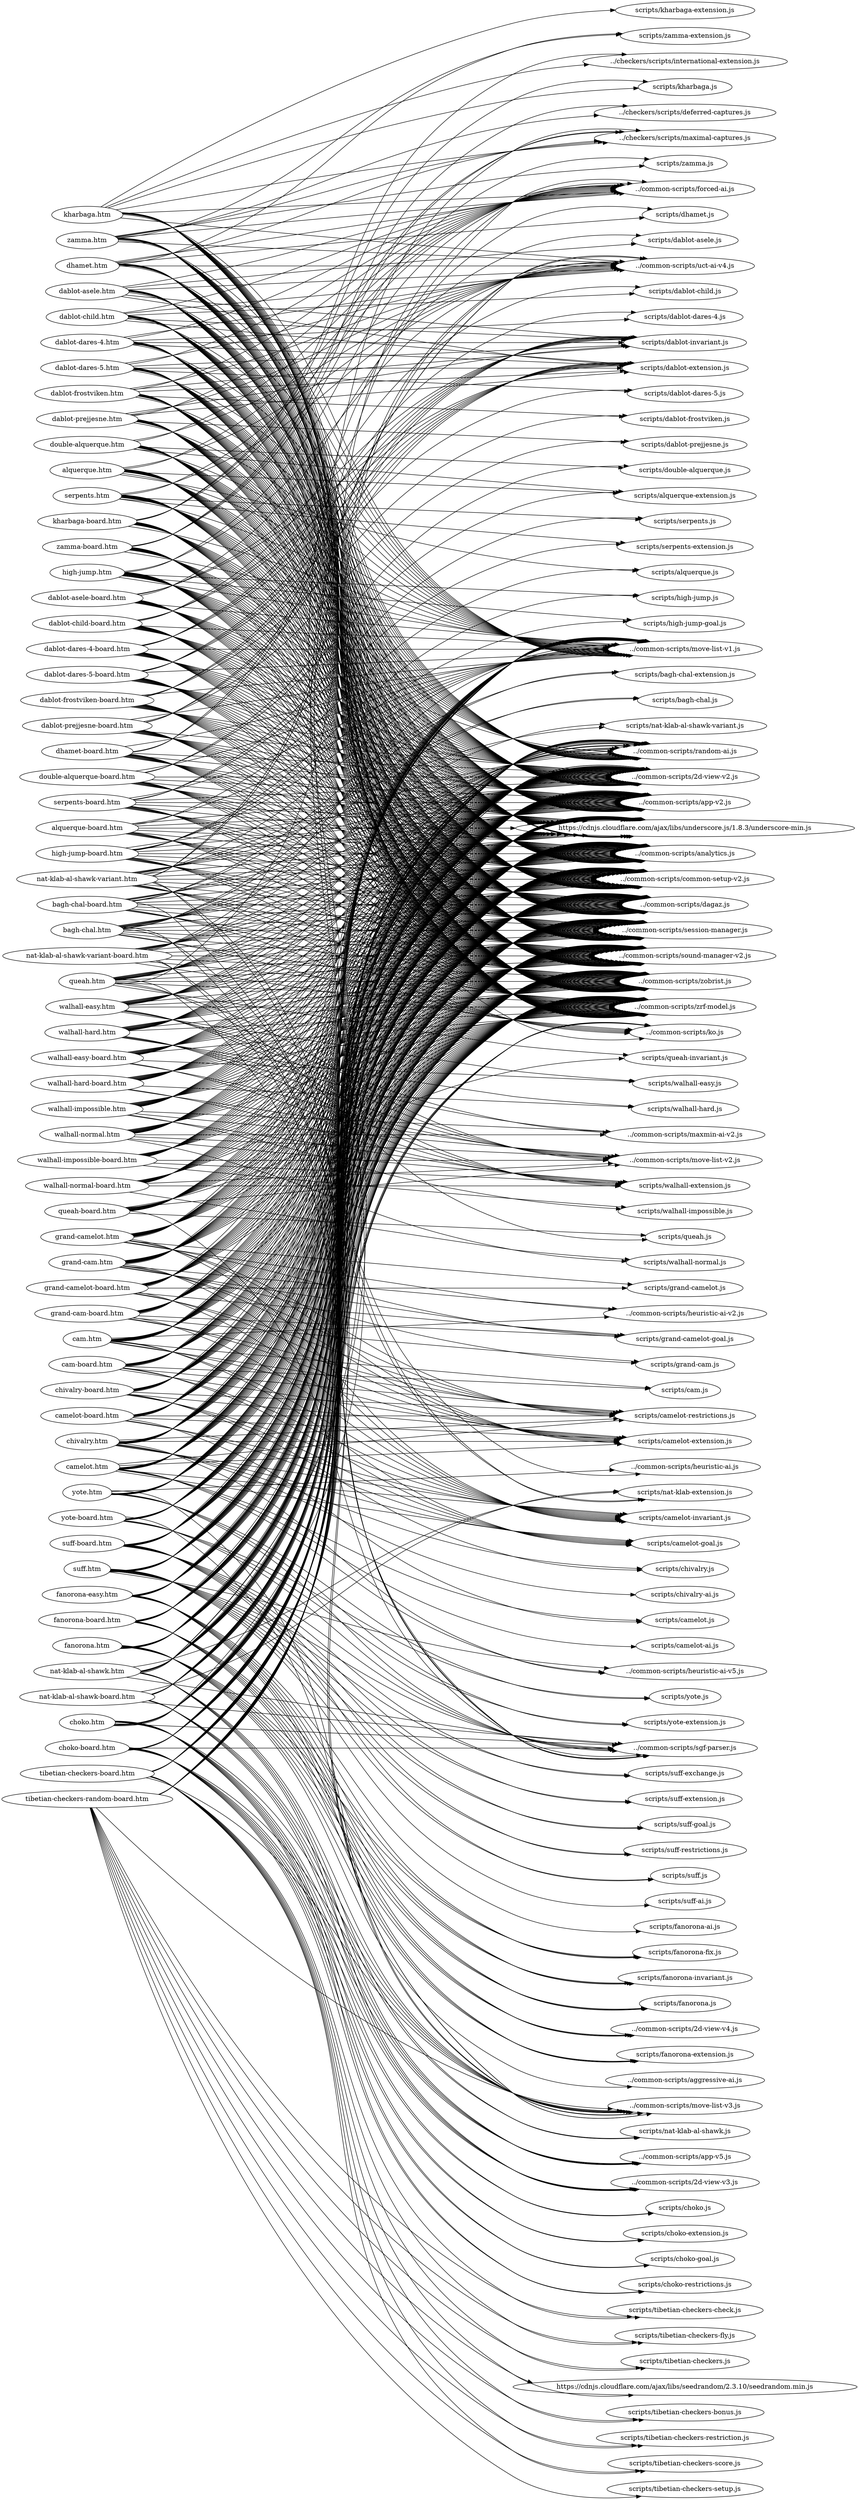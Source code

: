 digraph "graph" {
graph[ ranksep=10, rankdir = LR ];
  "alquerque-board.htm" -> "../common-scripts/2d-view-v2.js";
  "alquerque-board.htm" -> "../common-scripts/analytics.js";
  "alquerque-board.htm" -> "../common-scripts/app-v2.js";
  "alquerque-board.htm" -> "../common-scripts/common-setup-v2.js";
  "alquerque-board.htm" -> "../common-scripts/dagaz.js";
  "alquerque-board.htm" -> "../common-scripts/move-list-v1.js";
  "alquerque-board.htm" -> "../common-scripts/session-manager.js";
  "alquerque-board.htm" -> "../common-scripts/sound-manager-v2.js";
  "alquerque-board.htm" -> "../common-scripts/zobrist.js";
  "alquerque-board.htm" -> "../common-scripts/zrf-model.js";
  "alquerque-board.htm" -> "https://cdnjs.cloudflare.com/ajax/libs/underscore.js/1.8.3/underscore-min.js";
  "alquerque-board.htm" -> "scripts/alquerque.js";
  "alquerque.htm" -> "../common-scripts/2d-view-v2.js";
  "alquerque.htm" -> "../common-scripts/analytics.js";
  "alquerque.htm" -> "../common-scripts/app-v2.js";
  "alquerque.htm" -> "../common-scripts/common-setup-v2.js";
  "alquerque.htm" -> "../common-scripts/dagaz.js";
  "alquerque.htm" -> "../common-scripts/forced-ai.js";
  "alquerque.htm" -> "../common-scripts/move-list-v1.js";
  "alquerque.htm" -> "../common-scripts/random-ai.js";
  "alquerque.htm" -> "../common-scripts/session-manager.js";
  "alquerque.htm" -> "../common-scripts/sound-manager-v2.js";
  "alquerque.htm" -> "../common-scripts/uct-ai-v4.js";
  "alquerque.htm" -> "../common-scripts/zobrist.js";
  "alquerque.htm" -> "../common-scripts/zrf-model.js";
  "alquerque.htm" -> "https://cdnjs.cloudflare.com/ajax/libs/underscore.js/1.8.3/underscore-min.js";
  "alquerque.htm" -> "scripts/alquerque-extension.js";
  "alquerque.htm" -> "scripts/alquerque.js";
  "bagh-chal-board.htm" -> "../common-scripts/2d-view-v2.js";
  "bagh-chal-board.htm" -> "../common-scripts/analytics.js";
  "bagh-chal-board.htm" -> "../common-scripts/app-v2.js";
  "bagh-chal-board.htm" -> "../common-scripts/common-setup-v2.js";
  "bagh-chal-board.htm" -> "../common-scripts/dagaz.js";
  "bagh-chal-board.htm" -> "../common-scripts/ko.js";
  "bagh-chal-board.htm" -> "../common-scripts/move-list-v3.js";
  "bagh-chal-board.htm" -> "../common-scripts/session-manager.js";
  "bagh-chal-board.htm" -> "../common-scripts/sound-manager-v2.js";
  "bagh-chal-board.htm" -> "../common-scripts/zobrist.js";
  "bagh-chal-board.htm" -> "../common-scripts/zrf-model.js";
  "bagh-chal-board.htm" -> "https://cdnjs.cloudflare.com/ajax/libs/underscore.js/1.8.3/underscore-min.js";
  "bagh-chal-board.htm" -> "scripts/bagh-chal-extension.js";
  "bagh-chal-board.htm" -> "scripts/bagh-chal.js";
  "bagh-chal.htm" -> "../common-scripts/2d-view-v2.js";
  "bagh-chal.htm" -> "../common-scripts/analytics.js";
  "bagh-chal.htm" -> "../common-scripts/app-v2.js";
  "bagh-chal.htm" -> "../common-scripts/common-setup-v2.js";
  "bagh-chal.htm" -> "../common-scripts/dagaz.js";
  "bagh-chal.htm" -> "../common-scripts/heuristic-ai.js";
  "bagh-chal.htm" -> "../common-scripts/ko.js";
  "bagh-chal.htm" -> "../common-scripts/move-list-v3.js";
  "bagh-chal.htm" -> "../common-scripts/random-ai.js";
  "bagh-chal.htm" -> "../common-scripts/session-manager.js";
  "bagh-chal.htm" -> "../common-scripts/sound-manager-v2.js";
  "bagh-chal.htm" -> "../common-scripts/zobrist.js";
  "bagh-chal.htm" -> "../common-scripts/zrf-model.js";
  "bagh-chal.htm" -> "https://cdnjs.cloudflare.com/ajax/libs/underscore.js/1.8.3/underscore-min.js";
  "bagh-chal.htm" -> "scripts/bagh-chal-extension.js";
  "bagh-chal.htm" -> "scripts/bagh-chal.js";
  "cam-board.htm" -> "../common-scripts/2d-view-v2.js";
  "cam-board.htm" -> "../common-scripts/analytics.js";
  "cam-board.htm" -> "../common-scripts/app-v2.js";
  "cam-board.htm" -> "../common-scripts/common-setup-v2.js";
  "cam-board.htm" -> "../common-scripts/dagaz.js";
  "cam-board.htm" -> "../common-scripts/move-list-v1.js";
  "cam-board.htm" -> "../common-scripts/session-manager.js";
  "cam-board.htm" -> "../common-scripts/sound-manager-v2.js";
  "cam-board.htm" -> "../common-scripts/zobrist.js";
  "cam-board.htm" -> "../common-scripts/zrf-model.js";
  "cam-board.htm" -> "https://cdnjs.cloudflare.com/ajax/libs/underscore.js/1.8.3/underscore-min.js";
  "cam-board.htm" -> "scripts/cam.js";
  "cam-board.htm" -> "scripts/camelot-extension.js";
  "cam-board.htm" -> "scripts/camelot-goal.js";
  "cam-board.htm" -> "scripts/camelot-invariant.js";
  "cam-board.htm" -> "scripts/camelot-restrictions.js";
  "cam.htm" -> "../common-scripts/2d-view-v2.js";
  "cam.htm" -> "../common-scripts/analytics.js";
  "cam.htm" -> "../common-scripts/app-v2.js";
  "cam.htm" -> "../common-scripts/common-setup-v2.js";
  "cam.htm" -> "../common-scripts/dagaz.js";
  "cam.htm" -> "../common-scripts/heuristic-ai-v2.js";
  "cam.htm" -> "../common-scripts/move-list-v1.js";
  "cam.htm" -> "../common-scripts/random-ai.js";
  "cam.htm" -> "../common-scripts/session-manager.js";
  "cam.htm" -> "../common-scripts/sound-manager-v2.js";
  "cam.htm" -> "../common-scripts/zobrist.js";
  "cam.htm" -> "../common-scripts/zrf-model.js";
  "cam.htm" -> "https://cdnjs.cloudflare.com/ajax/libs/underscore.js/1.8.3/underscore-min.js";
  "cam.htm" -> "scripts/cam.js";
  "cam.htm" -> "scripts/camelot-extension.js";
  "cam.htm" -> "scripts/camelot-goal.js";
  "cam.htm" -> "scripts/camelot-invariant.js";
  "cam.htm" -> "scripts/camelot-restrictions.js";
  "camelot-board.htm" -> "../common-scripts/2d-view-v2.js";
  "camelot-board.htm" -> "../common-scripts/analytics.js";
  "camelot-board.htm" -> "../common-scripts/app-v2.js";
  "camelot-board.htm" -> "../common-scripts/common-setup-v2.js";
  "camelot-board.htm" -> "../common-scripts/dagaz.js";
  "camelot-board.htm" -> "../common-scripts/move-list-v1.js";
  "camelot-board.htm" -> "../common-scripts/session-manager.js";
  "camelot-board.htm" -> "../common-scripts/sound-manager-v2.js";
  "camelot-board.htm" -> "../common-scripts/zobrist.js";
  "camelot-board.htm" -> "../common-scripts/zrf-model.js";
  "camelot-board.htm" -> "https://cdnjs.cloudflare.com/ajax/libs/underscore.js/1.8.3/underscore-min.js";
  "camelot-board.htm" -> "scripts/camelot-extension.js";
  "camelot-board.htm" -> "scripts/camelot-goal.js";
  "camelot-board.htm" -> "scripts/camelot-invariant.js";
  "camelot-board.htm" -> "scripts/camelot-restrictions.js";
  "camelot-board.htm" -> "scripts/camelot.js";
  "camelot.htm" -> "../common-scripts/2d-view-v2.js";
  "camelot.htm" -> "../common-scripts/analytics.js";
  "camelot.htm" -> "../common-scripts/app-v2.js";
  "camelot.htm" -> "../common-scripts/common-setup-v2.js";
  "camelot.htm" -> "../common-scripts/dagaz.js";
  "camelot.htm" -> "../common-scripts/heuristic-ai-v5.js";
  "camelot.htm" -> "../common-scripts/move-list-v1.js";
  "camelot.htm" -> "../common-scripts/random-ai.js";
  "camelot.htm" -> "../common-scripts/session-manager.js";
  "camelot.htm" -> "../common-scripts/sound-manager-v2.js";
  "camelot.htm" -> "../common-scripts/zobrist.js";
  "camelot.htm" -> "../common-scripts/zrf-model.js";
  "camelot.htm" -> "https://cdnjs.cloudflare.com/ajax/libs/underscore.js/1.8.3/underscore-min.js";
  "camelot.htm" -> "scripts/camelot-ai.js";
  "camelot.htm" -> "scripts/camelot-extension.js";
  "camelot.htm" -> "scripts/camelot-goal.js";
  "camelot.htm" -> "scripts/camelot-invariant.js";
  "camelot.htm" -> "scripts/camelot-restrictions.js";
  "camelot.htm" -> "scripts/camelot.js";
  "chivalry-board.htm" -> "../common-scripts/2d-view-v2.js";
  "chivalry-board.htm" -> "../common-scripts/analytics.js";
  "chivalry-board.htm" -> "../common-scripts/app-v2.js";
  "chivalry-board.htm" -> "../common-scripts/common-setup-v2.js";
  "chivalry-board.htm" -> "../common-scripts/dagaz.js";
  "chivalry-board.htm" -> "../common-scripts/move-list-v1.js";
  "chivalry-board.htm" -> "../common-scripts/session-manager.js";
  "chivalry-board.htm" -> "../common-scripts/sound-manager-v2.js";
  "chivalry-board.htm" -> "../common-scripts/zobrist.js";
  "chivalry-board.htm" -> "../common-scripts/zrf-model.js";
  "chivalry-board.htm" -> "https://cdnjs.cloudflare.com/ajax/libs/underscore.js/1.8.3/underscore-min.js";
  "chivalry-board.htm" -> "scripts/camelot-extension.js";
  "chivalry-board.htm" -> "scripts/camelot-goal.js";
  "chivalry-board.htm" -> "scripts/camelot-invariant.js";
  "chivalry-board.htm" -> "scripts/camelot-restrictions.js";
  "chivalry-board.htm" -> "scripts/chivalry.js";
  "chivalry.htm" -> "../common-scripts/2d-view-v2.js";
  "chivalry.htm" -> "../common-scripts/analytics.js";
  "chivalry.htm" -> "../common-scripts/app-v2.js";
  "chivalry.htm" -> "../common-scripts/common-setup-v2.js";
  "chivalry.htm" -> "../common-scripts/dagaz.js";
  "chivalry.htm" -> "../common-scripts/heuristic-ai-v5.js";
  "chivalry.htm" -> "../common-scripts/move-list-v1.js";
  "chivalry.htm" -> "../common-scripts/random-ai.js";
  "chivalry.htm" -> "../common-scripts/session-manager.js";
  "chivalry.htm" -> "../common-scripts/sound-manager-v2.js";
  "chivalry.htm" -> "../common-scripts/zobrist.js";
  "chivalry.htm" -> "../common-scripts/zrf-model.js";
  "chivalry.htm" -> "https://cdnjs.cloudflare.com/ajax/libs/underscore.js/1.8.3/underscore-min.js";
  "chivalry.htm" -> "scripts/camelot-extension.js";
  "chivalry.htm" -> "scripts/camelot-goal.js";
  "chivalry.htm" -> "scripts/camelot-invariant.js";
  "chivalry.htm" -> "scripts/camelot-restrictions.js";
  "chivalry.htm" -> "scripts/chivalry-ai.js";
  "chivalry.htm" -> "scripts/chivalry.js";
  "choko-board.htm" -> "../common-scripts/2d-view-v3.js";
  "choko-board.htm" -> "../common-scripts/analytics.js";
  "choko-board.htm" -> "../common-scripts/app-v5.js";
  "choko-board.htm" -> "../common-scripts/common-setup-v2.js";
  "choko-board.htm" -> "../common-scripts/dagaz.js";
  "choko-board.htm" -> "../common-scripts/ko.js";
  "choko-board.htm" -> "../common-scripts/move-list-v3.js";
  "choko-board.htm" -> "../common-scripts/session-manager.js";
  "choko-board.htm" -> "../common-scripts/sgf-parser.js";
  "choko-board.htm" -> "../common-scripts/sound-manager-v2.js";
  "choko-board.htm" -> "../common-scripts/zobrist.js";
  "choko-board.htm" -> "../common-scripts/zrf-model.js";
  "choko-board.htm" -> "https://cdnjs.cloudflare.com/ajax/libs/underscore.js/1.8.3/underscore-min.js";
  "choko-board.htm" -> "scripts/choko-extension.js";
  "choko-board.htm" -> "scripts/choko-goal.js";
  "choko-board.htm" -> "scripts/choko-restrictions.js";
  "choko-board.htm" -> "scripts/choko.js";
  "choko.htm" -> "../common-scripts/2d-view-v3.js";
  "choko.htm" -> "../common-scripts/analytics.js";
  "choko.htm" -> "../common-scripts/app-v5.js";
  "choko.htm" -> "../common-scripts/common-setup-v2.js";
  "choko.htm" -> "../common-scripts/dagaz.js";
  "choko.htm" -> "../common-scripts/ko.js";
  "choko.htm" -> "../common-scripts/move-list-v3.js";
  "choko.htm" -> "../common-scripts/random-ai.js";
  "choko.htm" -> "../common-scripts/session-manager.js";
  "choko.htm" -> "../common-scripts/sgf-parser.js";
  "choko.htm" -> "../common-scripts/sound-manager-v2.js";
  "choko.htm" -> "../common-scripts/uct-ai-v4.js";
  "choko.htm" -> "../common-scripts/zobrist.js";
  "choko.htm" -> "../common-scripts/zrf-model.js";
  "choko.htm" -> "https://cdnjs.cloudflare.com/ajax/libs/underscore.js/1.8.3/underscore-min.js";
  "choko.htm" -> "scripts/choko-extension.js";
  "choko.htm" -> "scripts/choko-goal.js";
  "choko.htm" -> "scripts/choko-restrictions.js";
  "choko.htm" -> "scripts/choko.js";
  "dablot-asele-board.htm" -> "../common-scripts/2d-view-v2.js";
  "dablot-asele-board.htm" -> "../common-scripts/analytics.js";
  "dablot-asele-board.htm" -> "../common-scripts/app-v2.js";
  "dablot-asele-board.htm" -> "../common-scripts/common-setup-v2.js";
  "dablot-asele-board.htm" -> "../common-scripts/dagaz.js";
  "dablot-asele-board.htm" -> "../common-scripts/move-list-v1.js";
  "dablot-asele-board.htm" -> "../common-scripts/session-manager.js";
  "dablot-asele-board.htm" -> "../common-scripts/sound-manager-v2.js";
  "dablot-asele-board.htm" -> "../common-scripts/zobrist.js";
  "dablot-asele-board.htm" -> "../common-scripts/zrf-model.js";
  "dablot-asele-board.htm" -> "https://cdnjs.cloudflare.com/ajax/libs/underscore.js/1.8.3/underscore-min.js";
  "dablot-asele-board.htm" -> "scripts/dablot-asele.js";
  "dablot-asele-board.htm" -> "scripts/dablot-extension.js";
  "dablot-asele-board.htm" -> "scripts/dablot-invariant.js";
  "dablot-asele.htm" -> "../common-scripts/2d-view-v2.js";
  "dablot-asele.htm" -> "../common-scripts/analytics.js";
  "dablot-asele.htm" -> "../common-scripts/app-v2.js";
  "dablot-asele.htm" -> "../common-scripts/common-setup-v2.js";
  "dablot-asele.htm" -> "../common-scripts/dagaz.js";
  "dablot-asele.htm" -> "../common-scripts/forced-ai.js";
  "dablot-asele.htm" -> "../common-scripts/move-list-v1.js";
  "dablot-asele.htm" -> "../common-scripts/random-ai.js";
  "dablot-asele.htm" -> "../common-scripts/session-manager.js";
  "dablot-asele.htm" -> "../common-scripts/sound-manager-v2.js";
  "dablot-asele.htm" -> "../common-scripts/uct-ai-v4.js";
  "dablot-asele.htm" -> "../common-scripts/zobrist.js";
  "dablot-asele.htm" -> "../common-scripts/zrf-model.js";
  "dablot-asele.htm" -> "https://cdnjs.cloudflare.com/ajax/libs/underscore.js/1.8.3/underscore-min.js";
  "dablot-asele.htm" -> "scripts/dablot-asele.js";
  "dablot-asele.htm" -> "scripts/dablot-extension.js";
  "dablot-asele.htm" -> "scripts/dablot-invariant.js";
  "dablot-child-board.htm" -> "../common-scripts/2d-view-v2.js";
  "dablot-child-board.htm" -> "../common-scripts/analytics.js";
  "dablot-child-board.htm" -> "../common-scripts/app-v2.js";
  "dablot-child-board.htm" -> "../common-scripts/common-setup-v2.js";
  "dablot-child-board.htm" -> "../common-scripts/dagaz.js";
  "dablot-child-board.htm" -> "../common-scripts/move-list-v1.js";
  "dablot-child-board.htm" -> "../common-scripts/session-manager.js";
  "dablot-child-board.htm" -> "../common-scripts/sound-manager-v2.js";
  "dablot-child-board.htm" -> "../common-scripts/zobrist.js";
  "dablot-child-board.htm" -> "../common-scripts/zrf-model.js";
  "dablot-child-board.htm" -> "https://cdnjs.cloudflare.com/ajax/libs/underscore.js/1.8.3/underscore-min.js";
  "dablot-child-board.htm" -> "scripts/dablot-child.js";
  "dablot-child-board.htm" -> "scripts/dablot-extension.js";
  "dablot-child-board.htm" -> "scripts/dablot-invariant.js";
  "dablot-child.htm" -> "../common-scripts/2d-view-v2.js";
  "dablot-child.htm" -> "../common-scripts/analytics.js";
  "dablot-child.htm" -> "../common-scripts/app-v2.js";
  "dablot-child.htm" -> "../common-scripts/common-setup-v2.js";
  "dablot-child.htm" -> "../common-scripts/dagaz.js";
  "dablot-child.htm" -> "../common-scripts/forced-ai.js";
  "dablot-child.htm" -> "../common-scripts/move-list-v1.js";
  "dablot-child.htm" -> "../common-scripts/random-ai.js";
  "dablot-child.htm" -> "../common-scripts/session-manager.js";
  "dablot-child.htm" -> "../common-scripts/sound-manager-v2.js";
  "dablot-child.htm" -> "../common-scripts/uct-ai-v4.js";
  "dablot-child.htm" -> "../common-scripts/zobrist.js";
  "dablot-child.htm" -> "../common-scripts/zrf-model.js";
  "dablot-child.htm" -> "https://cdnjs.cloudflare.com/ajax/libs/underscore.js/1.8.3/underscore-min.js";
  "dablot-child.htm" -> "scripts/dablot-child.js";
  "dablot-child.htm" -> "scripts/dablot-extension.js";
  "dablot-child.htm" -> "scripts/dablot-invariant.js";
  "dablot-dares-4-board.htm" -> "../common-scripts/2d-view-v2.js";
  "dablot-dares-4-board.htm" -> "../common-scripts/analytics.js";
  "dablot-dares-4-board.htm" -> "../common-scripts/app-v2.js";
  "dablot-dares-4-board.htm" -> "../common-scripts/common-setup-v2.js";
  "dablot-dares-4-board.htm" -> "../common-scripts/dagaz.js";
  "dablot-dares-4-board.htm" -> "../common-scripts/move-list-v1.js";
  "dablot-dares-4-board.htm" -> "../common-scripts/session-manager.js";
  "dablot-dares-4-board.htm" -> "../common-scripts/sound-manager-v2.js";
  "dablot-dares-4-board.htm" -> "../common-scripts/zobrist.js";
  "dablot-dares-4-board.htm" -> "../common-scripts/zrf-model.js";
  "dablot-dares-4-board.htm" -> "https://cdnjs.cloudflare.com/ajax/libs/underscore.js/1.8.3/underscore-min.js";
  "dablot-dares-4-board.htm" -> "scripts/dablot-dares-4.js";
  "dablot-dares-4-board.htm" -> "scripts/dablot-extension.js";
  "dablot-dares-4-board.htm" -> "scripts/dablot-invariant.js";
  "dablot-dares-4.htm" -> "../common-scripts/2d-view-v2.js";
  "dablot-dares-4.htm" -> "../common-scripts/analytics.js";
  "dablot-dares-4.htm" -> "../common-scripts/app-v2.js";
  "dablot-dares-4.htm" -> "../common-scripts/common-setup-v2.js";
  "dablot-dares-4.htm" -> "../common-scripts/dagaz.js";
  "dablot-dares-4.htm" -> "../common-scripts/forced-ai.js";
  "dablot-dares-4.htm" -> "../common-scripts/move-list-v1.js";
  "dablot-dares-4.htm" -> "../common-scripts/random-ai.js";
  "dablot-dares-4.htm" -> "../common-scripts/session-manager.js";
  "dablot-dares-4.htm" -> "../common-scripts/sound-manager-v2.js";
  "dablot-dares-4.htm" -> "../common-scripts/uct-ai-v4.js";
  "dablot-dares-4.htm" -> "../common-scripts/zobrist.js";
  "dablot-dares-4.htm" -> "../common-scripts/zrf-model.js";
  "dablot-dares-4.htm" -> "https://cdnjs.cloudflare.com/ajax/libs/underscore.js/1.8.3/underscore-min.js";
  "dablot-dares-4.htm" -> "scripts/dablot-dares-4.js";
  "dablot-dares-4.htm" -> "scripts/dablot-extension.js";
  "dablot-dares-4.htm" -> "scripts/dablot-invariant.js";
  "dablot-dares-5-board.htm" -> "../common-scripts/2d-view-v2.js";
  "dablot-dares-5-board.htm" -> "../common-scripts/analytics.js";
  "dablot-dares-5-board.htm" -> "../common-scripts/app-v2.js";
  "dablot-dares-5-board.htm" -> "../common-scripts/common-setup-v2.js";
  "dablot-dares-5-board.htm" -> "../common-scripts/dagaz.js";
  "dablot-dares-5-board.htm" -> "../common-scripts/move-list-v1.js";
  "dablot-dares-5-board.htm" -> "../common-scripts/session-manager.js";
  "dablot-dares-5-board.htm" -> "../common-scripts/sound-manager-v2.js";
  "dablot-dares-5-board.htm" -> "../common-scripts/zobrist.js";
  "dablot-dares-5-board.htm" -> "../common-scripts/zrf-model.js";
  "dablot-dares-5-board.htm" -> "https://cdnjs.cloudflare.com/ajax/libs/underscore.js/1.8.3/underscore-min.js";
  "dablot-dares-5-board.htm" -> "scripts/dablot-dares-5.js";
  "dablot-dares-5-board.htm" -> "scripts/dablot-extension.js";
  "dablot-dares-5-board.htm" -> "scripts/dablot-invariant.js";
  "dablot-dares-5.htm" -> "../common-scripts/2d-view-v2.js";
  "dablot-dares-5.htm" -> "../common-scripts/analytics.js";
  "dablot-dares-5.htm" -> "../common-scripts/app-v2.js";
  "dablot-dares-5.htm" -> "../common-scripts/common-setup-v2.js";
  "dablot-dares-5.htm" -> "../common-scripts/dagaz.js";
  "dablot-dares-5.htm" -> "../common-scripts/forced-ai.js";
  "dablot-dares-5.htm" -> "../common-scripts/move-list-v1.js";
  "dablot-dares-5.htm" -> "../common-scripts/random-ai.js";
  "dablot-dares-5.htm" -> "../common-scripts/session-manager.js";
  "dablot-dares-5.htm" -> "../common-scripts/sound-manager-v2.js";
  "dablot-dares-5.htm" -> "../common-scripts/uct-ai-v4.js";
  "dablot-dares-5.htm" -> "../common-scripts/zobrist.js";
  "dablot-dares-5.htm" -> "../common-scripts/zrf-model.js";
  "dablot-dares-5.htm" -> "https://cdnjs.cloudflare.com/ajax/libs/underscore.js/1.8.3/underscore-min.js";
  "dablot-dares-5.htm" -> "scripts/dablot-dares-5.js";
  "dablot-dares-5.htm" -> "scripts/dablot-extension.js";
  "dablot-dares-5.htm" -> "scripts/dablot-invariant.js";
  "dablot-frostviken-board.htm" -> "../common-scripts/2d-view-v2.js";
  "dablot-frostviken-board.htm" -> "../common-scripts/analytics.js";
  "dablot-frostviken-board.htm" -> "../common-scripts/app-v2.js";
  "dablot-frostviken-board.htm" -> "../common-scripts/common-setup-v2.js";
  "dablot-frostviken-board.htm" -> "../common-scripts/dagaz.js";
  "dablot-frostviken-board.htm" -> "../common-scripts/move-list-v1.js";
  "dablot-frostviken-board.htm" -> "../common-scripts/session-manager.js";
  "dablot-frostviken-board.htm" -> "../common-scripts/sound-manager-v2.js";
  "dablot-frostviken-board.htm" -> "../common-scripts/zobrist.js";
  "dablot-frostviken-board.htm" -> "../common-scripts/zrf-model.js";
  "dablot-frostviken-board.htm" -> "https://cdnjs.cloudflare.com/ajax/libs/underscore.js/1.8.3/underscore-min.js";
  "dablot-frostviken-board.htm" -> "scripts/dablot-extension.js";
  "dablot-frostviken-board.htm" -> "scripts/dablot-frostviken.js";
  "dablot-frostviken-board.htm" -> "scripts/dablot-invariant.js";
  "dablot-frostviken.htm" -> "../common-scripts/2d-view-v2.js";
  "dablot-frostviken.htm" -> "../common-scripts/analytics.js";
  "dablot-frostviken.htm" -> "../common-scripts/app-v2.js";
  "dablot-frostviken.htm" -> "../common-scripts/common-setup-v2.js";
  "dablot-frostviken.htm" -> "../common-scripts/dagaz.js";
  "dablot-frostviken.htm" -> "../common-scripts/forced-ai.js";
  "dablot-frostviken.htm" -> "../common-scripts/move-list-v1.js";
  "dablot-frostviken.htm" -> "../common-scripts/random-ai.js";
  "dablot-frostviken.htm" -> "../common-scripts/session-manager.js";
  "dablot-frostviken.htm" -> "../common-scripts/sound-manager-v2.js";
  "dablot-frostviken.htm" -> "../common-scripts/uct-ai-v4.js";
  "dablot-frostviken.htm" -> "../common-scripts/zobrist.js";
  "dablot-frostviken.htm" -> "../common-scripts/zrf-model.js";
  "dablot-frostviken.htm" -> "https://cdnjs.cloudflare.com/ajax/libs/underscore.js/1.8.3/underscore-min.js";
  "dablot-frostviken.htm" -> "scripts/dablot-extension.js";
  "dablot-frostviken.htm" -> "scripts/dablot-frostviken.js";
  "dablot-frostviken.htm" -> "scripts/dablot-invariant.js";
  "dablot-prejjesne-board.htm" -> "../common-scripts/2d-view-v2.js";
  "dablot-prejjesne-board.htm" -> "../common-scripts/analytics.js";
  "dablot-prejjesne-board.htm" -> "../common-scripts/app-v2.js";
  "dablot-prejjesne-board.htm" -> "../common-scripts/common-setup-v2.js";
  "dablot-prejjesne-board.htm" -> "../common-scripts/dagaz.js";
  "dablot-prejjesne-board.htm" -> "../common-scripts/move-list-v1.js";
  "dablot-prejjesne-board.htm" -> "../common-scripts/session-manager.js";
  "dablot-prejjesne-board.htm" -> "../common-scripts/sound-manager-v2.js";
  "dablot-prejjesne-board.htm" -> "../common-scripts/zobrist.js";
  "dablot-prejjesne-board.htm" -> "../common-scripts/zrf-model.js";
  "dablot-prejjesne-board.htm" -> "https://cdnjs.cloudflare.com/ajax/libs/underscore.js/1.8.3/underscore-min.js";
  "dablot-prejjesne-board.htm" -> "scripts/dablot-extension.js";
  "dablot-prejjesne-board.htm" -> "scripts/dablot-invariant.js";
  "dablot-prejjesne-board.htm" -> "scripts/dablot-prejjesne.js";
  "dablot-prejjesne.htm" -> "../common-scripts/2d-view-v2.js";
  "dablot-prejjesne.htm" -> "../common-scripts/analytics.js";
  "dablot-prejjesne.htm" -> "../common-scripts/app-v2.js";
  "dablot-prejjesne.htm" -> "../common-scripts/common-setup-v2.js";
  "dablot-prejjesne.htm" -> "../common-scripts/dagaz.js";
  "dablot-prejjesne.htm" -> "../common-scripts/forced-ai.js";
  "dablot-prejjesne.htm" -> "../common-scripts/move-list-v1.js";
  "dablot-prejjesne.htm" -> "../common-scripts/random-ai.js";
  "dablot-prejjesne.htm" -> "../common-scripts/session-manager.js";
  "dablot-prejjesne.htm" -> "../common-scripts/sound-manager-v2.js";
  "dablot-prejjesne.htm" -> "../common-scripts/uct-ai-v4.js";
  "dablot-prejjesne.htm" -> "../common-scripts/zobrist.js";
  "dablot-prejjesne.htm" -> "../common-scripts/zrf-model.js";
  "dablot-prejjesne.htm" -> "https://cdnjs.cloudflare.com/ajax/libs/underscore.js/1.8.3/underscore-min.js";
  "dablot-prejjesne.htm" -> "scripts/dablot-extension.js";
  "dablot-prejjesne.htm" -> "scripts/dablot-invariant.js";
  "dablot-prejjesne.htm" -> "scripts/dablot-prejjesne.js";
  "dhamet-board.htm" -> "../checkers/scripts/maximal-captures.js";
  "dhamet-board.htm" -> "../common-scripts/2d-view-v2.js";
  "dhamet-board.htm" -> "../common-scripts/analytics.js";
  "dhamet-board.htm" -> "../common-scripts/app-v2.js";
  "dhamet-board.htm" -> "../common-scripts/common-setup-v2.js";
  "dhamet-board.htm" -> "../common-scripts/dagaz.js";
  "dhamet-board.htm" -> "../common-scripts/move-list-v1.js";
  "dhamet-board.htm" -> "../common-scripts/session-manager.js";
  "dhamet-board.htm" -> "../common-scripts/sound-manager-v2.js";
  "dhamet-board.htm" -> "../common-scripts/zobrist.js";
  "dhamet-board.htm" -> "../common-scripts/zrf-model.js";
  "dhamet-board.htm" -> "https://cdnjs.cloudflare.com/ajax/libs/underscore.js/1.8.3/underscore-min.js";
  "dhamet-board.htm" -> "scripts/dhamet.js";
  "dhamet.htm" -> "../checkers/scripts/maximal-captures.js";
  "dhamet.htm" -> "../common-scripts/2d-view-v2.js";
  "dhamet.htm" -> "../common-scripts/analytics.js";
  "dhamet.htm" -> "../common-scripts/app-v2.js";
  "dhamet.htm" -> "../common-scripts/common-setup-v2.js";
  "dhamet.htm" -> "../common-scripts/dagaz.js";
  "dhamet.htm" -> "../common-scripts/forced-ai.js";
  "dhamet.htm" -> "../common-scripts/move-list-v1.js";
  "dhamet.htm" -> "../common-scripts/random-ai.js";
  "dhamet.htm" -> "../common-scripts/session-manager.js";
  "dhamet.htm" -> "../common-scripts/sound-manager-v2.js";
  "dhamet.htm" -> "../common-scripts/uct-ai-v4.js";
  "dhamet.htm" -> "../common-scripts/zobrist.js";
  "dhamet.htm" -> "../common-scripts/zrf-model.js";
  "dhamet.htm" -> "https://cdnjs.cloudflare.com/ajax/libs/underscore.js/1.8.3/underscore-min.js";
  "dhamet.htm" -> "scripts/dhamet.js";
  "dhamet.htm" -> "scripts/zamma-extension.js";
  "double-alquerque-board.htm" -> "../common-scripts/2d-view-v2.js";
  "double-alquerque-board.htm" -> "../common-scripts/analytics.js";
  "double-alquerque-board.htm" -> "../common-scripts/app-v2.js";
  "double-alquerque-board.htm" -> "../common-scripts/common-setup-v2.js";
  "double-alquerque-board.htm" -> "../common-scripts/dagaz.js";
  "double-alquerque-board.htm" -> "../common-scripts/move-list-v1.js";
  "double-alquerque-board.htm" -> "../common-scripts/session-manager.js";
  "double-alquerque-board.htm" -> "../common-scripts/sound-manager-v2.js";
  "double-alquerque-board.htm" -> "../common-scripts/zobrist.js";
  "double-alquerque-board.htm" -> "../common-scripts/zrf-model.js";
  "double-alquerque-board.htm" -> "https://cdnjs.cloudflare.com/ajax/libs/underscore.js/1.8.3/underscore-min.js";
  "double-alquerque-board.htm" -> "scripts/alquerque-extension.js";
  "double-alquerque-board.htm" -> "scripts/double-alquerque.js";
  "double-alquerque.htm" -> "../common-scripts/2d-view-v2.js";
  "double-alquerque.htm" -> "../common-scripts/analytics.js";
  "double-alquerque.htm" -> "../common-scripts/app-v2.js";
  "double-alquerque.htm" -> "../common-scripts/common-setup-v2.js";
  "double-alquerque.htm" -> "../common-scripts/dagaz.js";
  "double-alquerque.htm" -> "../common-scripts/forced-ai.js";
  "double-alquerque.htm" -> "../common-scripts/move-list-v1.js";
  "double-alquerque.htm" -> "../common-scripts/random-ai.js";
  "double-alquerque.htm" -> "../common-scripts/session-manager.js";
  "double-alquerque.htm" -> "../common-scripts/sound-manager-v2.js";
  "double-alquerque.htm" -> "../common-scripts/uct-ai-v4.js";
  "double-alquerque.htm" -> "../common-scripts/zobrist.js";
  "double-alquerque.htm" -> "../common-scripts/zrf-model.js";
  "double-alquerque.htm" -> "https://cdnjs.cloudflare.com/ajax/libs/underscore.js/1.8.3/underscore-min.js";
  "double-alquerque.htm" -> "scripts/alquerque-extension.js";
  "double-alquerque.htm" -> "scripts/double-alquerque.js";
  "fanorona-board.htm" -> "../common-scripts/2d-view-v4.js";
  "fanorona-board.htm" -> "../common-scripts/analytics.js";
  "fanorona-board.htm" -> "../common-scripts/app-v2.js";
  "fanorona-board.htm" -> "../common-scripts/common-setup-v2.js";
  "fanorona-board.htm" -> "../common-scripts/dagaz.js";
  "fanorona-board.htm" -> "../common-scripts/move-list-v1.js";
  "fanorona-board.htm" -> "../common-scripts/session-manager.js";
  "fanorona-board.htm" -> "../common-scripts/sound-manager-v2.js";
  "fanorona-board.htm" -> "../common-scripts/zobrist.js";
  "fanorona-board.htm" -> "../common-scripts/zrf-model.js";
  "fanorona-board.htm" -> "https://cdnjs.cloudflare.com/ajax/libs/underscore.js/1.8.3/underscore-min.js";
  "fanorona-board.htm" -> "scripts/fanorona-extension.js";
  "fanorona-board.htm" -> "scripts/fanorona-fix.js";
  "fanorona-board.htm" -> "scripts/fanorona-invariant.js";
  "fanorona-board.htm" -> "scripts/fanorona.js";
  "fanorona-easy.htm" -> "../common-scripts/2d-view-v4.js";
  "fanorona-easy.htm" -> "../common-scripts/analytics.js";
  "fanorona-easy.htm" -> "../common-scripts/app-v2.js";
  "fanorona-easy.htm" -> "../common-scripts/common-setup-v2.js";
  "fanorona-easy.htm" -> "../common-scripts/dagaz.js";
  "fanorona-easy.htm" -> "../common-scripts/move-list-v1.js";
  "fanorona-easy.htm" -> "../common-scripts/random-ai.js";
  "fanorona-easy.htm" -> "../common-scripts/session-manager.js";
  "fanorona-easy.htm" -> "../common-scripts/sound-manager-v2.js";
  "fanorona-easy.htm" -> "../common-scripts/zobrist.js";
  "fanorona-easy.htm" -> "../common-scripts/zrf-model.js";
  "fanorona-easy.htm" -> "https://cdnjs.cloudflare.com/ajax/libs/underscore.js/1.8.3/underscore-min.js";
  "fanorona-easy.htm" -> "scripts/fanorona-ai.js";
  "fanorona-easy.htm" -> "scripts/fanorona-extension.js";
  "fanorona-easy.htm" -> "scripts/fanorona-fix.js";
  "fanorona-easy.htm" -> "scripts/fanorona-invariant.js";
  "fanorona-easy.htm" -> "scripts/fanorona.js";
  "fanorona.htm" -> "../common-scripts/2d-view-v4.js";
  "fanorona.htm" -> "../common-scripts/aggressive-ai.js";
  "fanorona.htm" -> "../common-scripts/analytics.js";
  "fanorona.htm" -> "../common-scripts/app-v2.js";
  "fanorona.htm" -> "../common-scripts/common-setup-v2.js";
  "fanorona.htm" -> "../common-scripts/dagaz.js";
  "fanorona.htm" -> "../common-scripts/move-list-v1.js";
  "fanorona.htm" -> "../common-scripts/random-ai.js";
  "fanorona.htm" -> "../common-scripts/session-manager.js";
  "fanorona.htm" -> "../common-scripts/sound-manager-v2.js";
  "fanorona.htm" -> "../common-scripts/zobrist.js";
  "fanorona.htm" -> "../common-scripts/zrf-model.js";
  "fanorona.htm" -> "https://cdnjs.cloudflare.com/ajax/libs/underscore.js/1.8.3/underscore-min.js";
  "fanorona.htm" -> "scripts/fanorona-extension.js";
  "fanorona.htm" -> "scripts/fanorona-fix.js";
  "fanorona.htm" -> "scripts/fanorona-invariant.js";
  "fanorona.htm" -> "scripts/fanorona.js";
  "grand-cam-board.htm" -> "../common-scripts/2d-view-v2.js";
  "grand-cam-board.htm" -> "../common-scripts/analytics.js";
  "grand-cam-board.htm" -> "../common-scripts/app-v2.js";
  "grand-cam-board.htm" -> "../common-scripts/common-setup-v2.js";
  "grand-cam-board.htm" -> "../common-scripts/dagaz.js";
  "grand-cam-board.htm" -> "../common-scripts/move-list-v1.js";
  "grand-cam-board.htm" -> "../common-scripts/session-manager.js";
  "grand-cam-board.htm" -> "../common-scripts/sound-manager-v2.js";
  "grand-cam-board.htm" -> "../common-scripts/zobrist.js";
  "grand-cam-board.htm" -> "../common-scripts/zrf-model.js";
  "grand-cam-board.htm" -> "https://cdnjs.cloudflare.com/ajax/libs/underscore.js/1.8.3/underscore-min.js";
  "grand-cam-board.htm" -> "scripts/camelot-extension.js";
  "grand-cam-board.htm" -> "scripts/camelot-invariant.js";
  "grand-cam-board.htm" -> "scripts/camelot-restrictions.js";
  "grand-cam-board.htm" -> "scripts/grand-cam.js";
  "grand-cam-board.htm" -> "scripts/grand-camelot-goal.js";
  "grand-cam.htm" -> "../common-scripts/2d-view-v2.js";
  "grand-cam.htm" -> "../common-scripts/analytics.js";
  "grand-cam.htm" -> "../common-scripts/app-v2.js";
  "grand-cam.htm" -> "../common-scripts/common-setup-v2.js";
  "grand-cam.htm" -> "../common-scripts/dagaz.js";
  "grand-cam.htm" -> "../common-scripts/heuristic-ai-v2.js";
  "grand-cam.htm" -> "../common-scripts/move-list-v1.js";
  "grand-cam.htm" -> "../common-scripts/random-ai.js";
  "grand-cam.htm" -> "../common-scripts/session-manager.js";
  "grand-cam.htm" -> "../common-scripts/sound-manager-v2.js";
  "grand-cam.htm" -> "../common-scripts/zobrist.js";
  "grand-cam.htm" -> "../common-scripts/zrf-model.js";
  "grand-cam.htm" -> "https://cdnjs.cloudflare.com/ajax/libs/underscore.js/1.8.3/underscore-min.js";
  "grand-cam.htm" -> "scripts/camelot-extension.js";
  "grand-cam.htm" -> "scripts/camelot-invariant.js";
  "grand-cam.htm" -> "scripts/camelot-restrictions.js";
  "grand-cam.htm" -> "scripts/grand-cam.js";
  "grand-cam.htm" -> "scripts/grand-camelot-goal.js";
  "grand-camelot-board.htm" -> "../common-scripts/2d-view-v2.js";
  "grand-camelot-board.htm" -> "../common-scripts/analytics.js";
  "grand-camelot-board.htm" -> "../common-scripts/app-v2.js";
  "grand-camelot-board.htm" -> "../common-scripts/common-setup-v2.js";
  "grand-camelot-board.htm" -> "../common-scripts/dagaz.js";
  "grand-camelot-board.htm" -> "../common-scripts/move-list-v1.js";
  "grand-camelot-board.htm" -> "../common-scripts/session-manager.js";
  "grand-camelot-board.htm" -> "../common-scripts/sound-manager-v2.js";
  "grand-camelot-board.htm" -> "../common-scripts/zobrist.js";
  "grand-camelot-board.htm" -> "../common-scripts/zrf-model.js";
  "grand-camelot-board.htm" -> "https://cdnjs.cloudflare.com/ajax/libs/underscore.js/1.8.3/underscore-min.js";
  "grand-camelot-board.htm" -> "scripts/camelot-extension.js";
  "grand-camelot-board.htm" -> "scripts/camelot-invariant.js";
  "grand-camelot-board.htm" -> "scripts/camelot-restrictions.js";
  "grand-camelot-board.htm" -> "scripts/grand-camelot-goal.js";
  "grand-camelot-board.htm" -> "scripts/grand-camelot.js";
  "grand-camelot.htm" -> "../common-scripts/2d-view-v2.js";
  "grand-camelot.htm" -> "../common-scripts/analytics.js";
  "grand-camelot.htm" -> "../common-scripts/app-v2.js";
  "grand-camelot.htm" -> "../common-scripts/common-setup-v2.js";
  "grand-camelot.htm" -> "../common-scripts/dagaz.js";
  "grand-camelot.htm" -> "../common-scripts/heuristic-ai-v2.js";
  "grand-camelot.htm" -> "../common-scripts/move-list-v1.js";
  "grand-camelot.htm" -> "../common-scripts/random-ai.js";
  "grand-camelot.htm" -> "../common-scripts/session-manager.js";
  "grand-camelot.htm" -> "../common-scripts/sound-manager-v2.js";
  "grand-camelot.htm" -> "../common-scripts/zobrist.js";
  "grand-camelot.htm" -> "../common-scripts/zrf-model.js";
  "grand-camelot.htm" -> "https://cdnjs.cloudflare.com/ajax/libs/underscore.js/1.8.3/underscore-min.js";
  "grand-camelot.htm" -> "scripts/camelot-extension.js";
  "grand-camelot.htm" -> "scripts/camelot-invariant.js";
  "grand-camelot.htm" -> "scripts/camelot-restrictions.js";
  "grand-camelot.htm" -> "scripts/grand-camelot-goal.js";
  "grand-camelot.htm" -> "scripts/grand-camelot.js";
  "high-jump-board.htm" -> "../common-scripts/2d-view-v2.js";
  "high-jump-board.htm" -> "../common-scripts/analytics.js";
  "high-jump-board.htm" -> "../common-scripts/app-v2.js";
  "high-jump-board.htm" -> "../common-scripts/common-setup-v2.js";
  "high-jump-board.htm" -> "../common-scripts/dagaz.js";
  "high-jump-board.htm" -> "../common-scripts/ko.js";
  "high-jump-board.htm" -> "../common-scripts/move-list-v1.js";
  "high-jump-board.htm" -> "../common-scripts/session-manager.js";
  "high-jump-board.htm" -> "../common-scripts/sound-manager-v2.js";
  "high-jump-board.htm" -> "../common-scripts/zobrist.js";
  "high-jump-board.htm" -> "../common-scripts/zrf-model.js";
  "high-jump-board.htm" -> "https://cdnjs.cloudflare.com/ajax/libs/underscore.js/1.8.3/underscore-min.js";
  "high-jump-board.htm" -> "scripts/high-jump-goal.js";
  "high-jump-board.htm" -> "scripts/high-jump.js";
  "high-jump.htm" -> "../common-scripts/2d-view-v2.js";
  "high-jump.htm" -> "../common-scripts/analytics.js";
  "high-jump.htm" -> "../common-scripts/app-v2.js";
  "high-jump.htm" -> "../common-scripts/common-setup-v2.js";
  "high-jump.htm" -> "../common-scripts/dagaz.js";
  "high-jump.htm" -> "../common-scripts/forced-ai.js";
  "high-jump.htm" -> "../common-scripts/ko.js";
  "high-jump.htm" -> "../common-scripts/move-list-v1.js";
  "high-jump.htm" -> "../common-scripts/random-ai.js";
  "high-jump.htm" -> "../common-scripts/session-manager.js";
  "high-jump.htm" -> "../common-scripts/sound-manager-v2.js";
  "high-jump.htm" -> "../common-scripts/uct-ai-v4.js";
  "high-jump.htm" -> "../common-scripts/zobrist.js";
  "high-jump.htm" -> "../common-scripts/zrf-model.js";
  "high-jump.htm" -> "https://cdnjs.cloudflare.com/ajax/libs/underscore.js/1.8.3/underscore-min.js";
  "high-jump.htm" -> "scripts/high-jump-goal.js";
  "high-jump.htm" -> "scripts/high-jump.js";
  "kharbaga-board.htm" -> "../checkers/scripts/international-extension.js";
  "kharbaga-board.htm" -> "../checkers/scripts/maximal-captures.js";
  "kharbaga-board.htm" -> "../common-scripts/2d-view-v2.js";
  "kharbaga-board.htm" -> "../common-scripts/analytics.js";
  "kharbaga-board.htm" -> "../common-scripts/app-v2.js";
  "kharbaga-board.htm" -> "../common-scripts/common-setup-v2.js";
  "kharbaga-board.htm" -> "../common-scripts/dagaz.js";
  "kharbaga-board.htm" -> "../common-scripts/move-list-v1.js";
  "kharbaga-board.htm" -> "../common-scripts/session-manager.js";
  "kharbaga-board.htm" -> "../common-scripts/sound-manager-v2.js";
  "kharbaga-board.htm" -> "../common-scripts/zobrist.js";
  "kharbaga-board.htm" -> "../common-scripts/zrf-model.js";
  "kharbaga-board.htm" -> "https://cdnjs.cloudflare.com/ajax/libs/underscore.js/1.8.3/underscore-min.js";
  "kharbaga-board.htm" -> "scripts/kharbaga.js";
  "kharbaga.htm" -> "../checkers/scripts/international-extension.js";
  "kharbaga.htm" -> "../checkers/scripts/maximal-captures.js";
  "kharbaga.htm" -> "../common-scripts/2d-view-v2.js";
  "kharbaga.htm" -> "../common-scripts/analytics.js";
  "kharbaga.htm" -> "../common-scripts/app-v2.js";
  "kharbaga.htm" -> "../common-scripts/common-setup-v2.js";
  "kharbaga.htm" -> "../common-scripts/dagaz.js";
  "kharbaga.htm" -> "../common-scripts/forced-ai.js";
  "kharbaga.htm" -> "../common-scripts/move-list-v1.js";
  "kharbaga.htm" -> "../common-scripts/random-ai.js";
  "kharbaga.htm" -> "../common-scripts/session-manager.js";
  "kharbaga.htm" -> "../common-scripts/sound-manager-v2.js";
  "kharbaga.htm" -> "../common-scripts/uct-ai-v4.js";
  "kharbaga.htm" -> "../common-scripts/zobrist.js";
  "kharbaga.htm" -> "../common-scripts/zrf-model.js";
  "kharbaga.htm" -> "https://cdnjs.cloudflare.com/ajax/libs/underscore.js/1.8.3/underscore-min.js";
  "kharbaga.htm" -> "scripts/kharbaga-extension.js";
  "kharbaga.htm" -> "scripts/kharbaga.js";
  "nat-klab-al-shawk-board.htm" -> "../common-scripts/2d-view-v3.js";
  "nat-klab-al-shawk-board.htm" -> "../common-scripts/analytics.js";
  "nat-klab-al-shawk-board.htm" -> "../common-scripts/app-v5.js";
  "nat-klab-al-shawk-board.htm" -> "../common-scripts/common-setup-v2.js";
  "nat-klab-al-shawk-board.htm" -> "../common-scripts/dagaz.js";
  "nat-klab-al-shawk-board.htm" -> "../common-scripts/ko.js";
  "nat-klab-al-shawk-board.htm" -> "../common-scripts/move-list-v3.js";
  "nat-klab-al-shawk-board.htm" -> "../common-scripts/session-manager.js";
  "nat-klab-al-shawk-board.htm" -> "../common-scripts/sgf-parser.js";
  "nat-klab-al-shawk-board.htm" -> "../common-scripts/sound-manager-v2.js";
  "nat-klab-al-shawk-board.htm" -> "../common-scripts/zobrist.js";
  "nat-klab-al-shawk-board.htm" -> "../common-scripts/zrf-model.js";
  "nat-klab-al-shawk-board.htm" -> "https://cdnjs.cloudflare.com/ajax/libs/underscore.js/1.8.3/underscore-min.js";
  "nat-klab-al-shawk-board.htm" -> "scripts/nat-klab-al-shawk.js";
  "nat-klab-al-shawk-board.htm" -> "scripts/nat-klab-extension.js";
  "nat-klab-al-shawk-variant-board.htm" -> "../common-scripts/2d-view-v2.js";
  "nat-klab-al-shawk-variant-board.htm" -> "../common-scripts/analytics.js";
  "nat-klab-al-shawk-variant-board.htm" -> "../common-scripts/app-v2.js";
  "nat-klab-al-shawk-variant-board.htm" -> "../common-scripts/common-setup-v2.js";
  "nat-klab-al-shawk-variant-board.htm" -> "../common-scripts/dagaz.js";
  "nat-klab-al-shawk-variant-board.htm" -> "../common-scripts/ko.js";
  "nat-klab-al-shawk-variant-board.htm" -> "../common-scripts/move-list-v1.js";
  "nat-klab-al-shawk-variant-board.htm" -> "../common-scripts/session-manager.js";
  "nat-klab-al-shawk-variant-board.htm" -> "../common-scripts/sgf-parser.js";
  "nat-klab-al-shawk-variant-board.htm" -> "../common-scripts/sound-manager-v2.js";
  "nat-klab-al-shawk-variant-board.htm" -> "../common-scripts/zobrist.js";
  "nat-klab-al-shawk-variant-board.htm" -> "../common-scripts/zrf-model.js";
  "nat-klab-al-shawk-variant-board.htm" -> "https://cdnjs.cloudflare.com/ajax/libs/underscore.js/1.8.3/underscore-min.js";
  "nat-klab-al-shawk-variant-board.htm" -> "scripts/nat-klab-al-shawk-variant.js";
  "nat-klab-al-shawk-variant-board.htm" -> "scripts/nat-klab-extension.js";
  "nat-klab-al-shawk-variant.htm" -> "../common-scripts/2d-view-v2.js";
  "nat-klab-al-shawk-variant.htm" -> "../common-scripts/analytics.js";
  "nat-klab-al-shawk-variant.htm" -> "../common-scripts/app-v2.js";
  "nat-klab-al-shawk-variant.htm" -> "../common-scripts/common-setup-v2.js";
  "nat-klab-al-shawk-variant.htm" -> "../common-scripts/dagaz.js";
  "nat-klab-al-shawk-variant.htm" -> "../common-scripts/forced-ai.js";
  "nat-klab-al-shawk-variant.htm" -> "../common-scripts/ko.js";
  "nat-klab-al-shawk-variant.htm" -> "../common-scripts/move-list-v1.js";
  "nat-klab-al-shawk-variant.htm" -> "../common-scripts/random-ai.js";
  "nat-klab-al-shawk-variant.htm" -> "../common-scripts/session-manager.js";
  "nat-klab-al-shawk-variant.htm" -> "../common-scripts/sgf-parser.js";
  "nat-klab-al-shawk-variant.htm" -> "../common-scripts/sound-manager-v2.js";
  "nat-klab-al-shawk-variant.htm" -> "../common-scripts/uct-ai-v4.js";
  "nat-klab-al-shawk-variant.htm" -> "../common-scripts/zobrist.js";
  "nat-klab-al-shawk-variant.htm" -> "../common-scripts/zrf-model.js";
  "nat-klab-al-shawk-variant.htm" -> "https://cdnjs.cloudflare.com/ajax/libs/underscore.js/1.8.3/underscore-min.js";
  "nat-klab-al-shawk-variant.htm" -> "scripts/nat-klab-al-shawk-variant.js";
  "nat-klab-al-shawk-variant.htm" -> "scripts/nat-klab-extension.js";
  "nat-klab-al-shawk.htm" -> "../common-scripts/2d-view-v3.js";
  "nat-klab-al-shawk.htm" -> "../common-scripts/analytics.js";
  "nat-klab-al-shawk.htm" -> "../common-scripts/app-v5.js";
  "nat-klab-al-shawk.htm" -> "../common-scripts/common-setup-v2.js";
  "nat-klab-al-shawk.htm" -> "../common-scripts/dagaz.js";
  "nat-klab-al-shawk.htm" -> "../common-scripts/forced-ai.js";
  "nat-klab-al-shawk.htm" -> "../common-scripts/ko.js";
  "nat-klab-al-shawk.htm" -> "../common-scripts/move-list-v3.js";
  "nat-klab-al-shawk.htm" -> "../common-scripts/random-ai.js";
  "nat-klab-al-shawk.htm" -> "../common-scripts/session-manager.js";
  "nat-klab-al-shawk.htm" -> "../common-scripts/sgf-parser.js";
  "nat-klab-al-shawk.htm" -> "../common-scripts/sound-manager-v2.js";
  "nat-klab-al-shawk.htm" -> "../common-scripts/uct-ai-v4.js";
  "nat-klab-al-shawk.htm" -> "../common-scripts/zobrist.js";
  "nat-klab-al-shawk.htm" -> "../common-scripts/zrf-model.js";
  "nat-klab-al-shawk.htm" -> "https://cdnjs.cloudflare.com/ajax/libs/underscore.js/1.8.3/underscore-min.js";
  "nat-klab-al-shawk.htm" -> "scripts/nat-klab-al-shawk.js";
  "nat-klab-al-shawk.htm" -> "scripts/nat-klab-extension.js";
  "queah-board.htm" -> "../common-scripts/2d-view-v2.js";
  "queah-board.htm" -> "../common-scripts/analytics.js";
  "queah-board.htm" -> "../common-scripts/app-v2.js";
  "queah-board.htm" -> "../common-scripts/common-setup-v2.js";
  "queah-board.htm" -> "../common-scripts/dagaz.js";
  "queah-board.htm" -> "../common-scripts/move-list-v2.js";
  "queah-board.htm" -> "../common-scripts/session-manager.js";
  "queah-board.htm" -> "../common-scripts/sgf-parser.js";
  "queah-board.htm" -> "../common-scripts/sound-manager-v2.js";
  "queah-board.htm" -> "../common-scripts/zobrist.js";
  "queah-board.htm" -> "../common-scripts/zrf-model.js";
  "queah-board.htm" -> "https://cdnjs.cloudflare.com/ajax/libs/underscore.js/1.8.3/underscore-min.js";
  "queah-board.htm" -> "scripts/queah-invariant.js";
  "queah-board.htm" -> "scripts/queah.js";
  "queah.htm" -> "../common-scripts/2d-view-v2.js";
  "queah.htm" -> "../common-scripts/analytics.js";
  "queah.htm" -> "../common-scripts/app-v2.js";
  "queah.htm" -> "../common-scripts/common-setup-v2.js";
  "queah.htm" -> "../common-scripts/dagaz.js";
  "queah.htm" -> "../common-scripts/move-list-v2.js";
  "queah.htm" -> "../common-scripts/random-ai.js";
  "queah.htm" -> "../common-scripts/session-manager.js";
  "queah.htm" -> "../common-scripts/sgf-parser.js";
  "queah.htm" -> "../common-scripts/sound-manager-v2.js";
  "queah.htm" -> "../common-scripts/uct-ai-v4.js";
  "queah.htm" -> "../common-scripts/zobrist.js";
  "queah.htm" -> "../common-scripts/zrf-model.js";
  "queah.htm" -> "https://cdnjs.cloudflare.com/ajax/libs/underscore.js/1.8.3/underscore-min.js";
  "queah.htm" -> "scripts/queah-invariant.js";
  "queah.htm" -> "scripts/queah.js";
  "serpents-board.htm" -> "../common-scripts/2d-view-v2.js";
  "serpents-board.htm" -> "../common-scripts/analytics.js";
  "serpents-board.htm" -> "../common-scripts/app-v2.js";
  "serpents-board.htm" -> "../common-scripts/common-setup-v2.js";
  "serpents-board.htm" -> "../common-scripts/dagaz.js";
  "serpents-board.htm" -> "../common-scripts/move-list-v1.js";
  "serpents-board.htm" -> "../common-scripts/session-manager.js";
  "serpents-board.htm" -> "../common-scripts/sound-manager-v2.js";
  "serpents-board.htm" -> "../common-scripts/zobrist.js";
  "serpents-board.htm" -> "../common-scripts/zrf-model.js";
  "serpents-board.htm" -> "https://cdnjs.cloudflare.com/ajax/libs/underscore.js/1.8.3/underscore-min.js";
  "serpents-board.htm" -> "scripts/serpents-extension.js";
  "serpents-board.htm" -> "scripts/serpents.js";
  "serpents.htm" -> "../common-scripts/2d-view-v2.js";
  "serpents.htm" -> "../common-scripts/analytics.js";
  "serpents.htm" -> "../common-scripts/app-v2.js";
  "serpents.htm" -> "../common-scripts/common-setup-v2.js";
  "serpents.htm" -> "../common-scripts/dagaz.js";
  "serpents.htm" -> "../common-scripts/forced-ai.js";
  "serpents.htm" -> "../common-scripts/move-list-v1.js";
  "serpents.htm" -> "../common-scripts/random-ai.js";
  "serpents.htm" -> "../common-scripts/session-manager.js";
  "serpents.htm" -> "../common-scripts/sound-manager-v2.js";
  "serpents.htm" -> "../common-scripts/uct-ai-v4.js";
  "serpents.htm" -> "../common-scripts/zobrist.js";
  "serpents.htm" -> "../common-scripts/zrf-model.js";
  "serpents.htm" -> "https://cdnjs.cloudflare.com/ajax/libs/underscore.js/1.8.3/underscore-min.js";
  "serpents.htm" -> "scripts/serpents-extension.js";
  "serpents.htm" -> "scripts/serpents.js";
  "suff-board.htm" -> "../common-scripts/2d-view-v2.js";
  "suff-board.htm" -> "../common-scripts/analytics.js";
  "suff-board.htm" -> "../common-scripts/app-v2.js";
  "suff-board.htm" -> "../common-scripts/common-setup-v2.js";
  "suff-board.htm" -> "../common-scripts/dagaz.js";
  "suff-board.htm" -> "../common-scripts/move-list-v1.js";
  "suff-board.htm" -> "../common-scripts/session-manager.js";
  "suff-board.htm" -> "../common-scripts/sgf-parser.js";
  "suff-board.htm" -> "../common-scripts/sound-manager-v2.js";
  "suff-board.htm" -> "../common-scripts/zobrist.js";
  "suff-board.htm" -> "../common-scripts/zrf-model.js";
  "suff-board.htm" -> "https://cdnjs.cloudflare.com/ajax/libs/underscore.js/1.8.3/underscore-min.js";
  "suff-board.htm" -> "scripts/suff-exchange.js";
  "suff-board.htm" -> "scripts/suff-extension.js";
  "suff-board.htm" -> "scripts/suff-goal.js";
  "suff-board.htm" -> "scripts/suff-restrictions.js";
  "suff-board.htm" -> "scripts/suff.js";
  "suff.htm" -> "../common-scripts/2d-view-v2.js";
  "suff.htm" -> "../common-scripts/analytics.js";
  "suff.htm" -> "../common-scripts/app-v2.js";
  "suff.htm" -> "../common-scripts/common-setup-v2.js";
  "suff.htm" -> "../common-scripts/dagaz.js";
  "suff.htm" -> "../common-scripts/heuristic-ai-v5.js";
  "suff.htm" -> "../common-scripts/move-list-v1.js";
  "suff.htm" -> "../common-scripts/random-ai.js";
  "suff.htm" -> "../common-scripts/session-manager.js";
  "suff.htm" -> "../common-scripts/sgf-parser.js";
  "suff.htm" -> "../common-scripts/sound-manager-v2.js";
  "suff.htm" -> "../common-scripts/zobrist.js";
  "suff.htm" -> "../common-scripts/zrf-model.js";
  "suff.htm" -> "https://cdnjs.cloudflare.com/ajax/libs/underscore.js/1.8.3/underscore-min.js";
  "suff.htm" -> "scripts/suff-ai.js";
  "suff.htm" -> "scripts/suff-exchange.js";
  "suff.htm" -> "scripts/suff-extension.js";
  "suff.htm" -> "scripts/suff-goal.js";
  "suff.htm" -> "scripts/suff-restrictions.js";
  "suff.htm" -> "scripts/suff.js";
  "tibetian-checkers-board.htm" -> "../common-scripts/2d-view-v2.js";
  "tibetian-checkers-board.htm" -> "../common-scripts/analytics.js";
  "tibetian-checkers-board.htm" -> "../common-scripts/app-v2.js";
  "tibetian-checkers-board.htm" -> "../common-scripts/common-setup-v2.js";
  "tibetian-checkers-board.htm" -> "../common-scripts/dagaz.js";
  "tibetian-checkers-board.htm" -> "../common-scripts/move-list-v3.js";
  "tibetian-checkers-board.htm" -> "../common-scripts/session-manager.js";
  "tibetian-checkers-board.htm" -> "../common-scripts/sound-manager-v2.js";
  "tibetian-checkers-board.htm" -> "../common-scripts/zobrist.js";
  "tibetian-checkers-board.htm" -> "../common-scripts/zrf-model.js";
  "tibetian-checkers-board.htm" -> "https://cdnjs.cloudflare.com/ajax/libs/seedrandom/2.3.10/seedrandom.min.js";
  "tibetian-checkers-board.htm" -> "https://cdnjs.cloudflare.com/ajax/libs/underscore.js/1.8.3/underscore-min.js";
  "tibetian-checkers-board.htm" -> "scripts/tibetian-checkers-bonus.js";
  "tibetian-checkers-board.htm" -> "scripts/tibetian-checkers-check.js";
  "tibetian-checkers-board.htm" -> "scripts/tibetian-checkers-fly.js";
  "tibetian-checkers-board.htm" -> "scripts/tibetian-checkers-restriction.js";
  "tibetian-checkers-board.htm" -> "scripts/tibetian-checkers-score.js";
  "tibetian-checkers-board.htm" -> "scripts/tibetian-checkers.js";
  "tibetian-checkers-random-board.htm" -> "../common-scripts/2d-view-v2.js";
  "tibetian-checkers-random-board.htm" -> "../common-scripts/analytics.js";
  "tibetian-checkers-random-board.htm" -> "../common-scripts/app-v2.js";
  "tibetian-checkers-random-board.htm" -> "../common-scripts/common-setup-v2.js";
  "tibetian-checkers-random-board.htm" -> "../common-scripts/dagaz.js";
  "tibetian-checkers-random-board.htm" -> "../common-scripts/move-list-v3.js";
  "tibetian-checkers-random-board.htm" -> "../common-scripts/session-manager.js";
  "tibetian-checkers-random-board.htm" -> "../common-scripts/sound-manager-v2.js";
  "tibetian-checkers-random-board.htm" -> "../common-scripts/zobrist.js";
  "tibetian-checkers-random-board.htm" -> "../common-scripts/zrf-model.js";
  "tibetian-checkers-random-board.htm" -> "https://cdnjs.cloudflare.com/ajax/libs/seedrandom/2.3.10/seedrandom.min.js";
  "tibetian-checkers-random-board.htm" -> "https://cdnjs.cloudflare.com/ajax/libs/underscore.js/1.8.3/underscore-min.js";
  "tibetian-checkers-random-board.htm" -> "scripts/tibetian-checkers-bonus.js";
  "tibetian-checkers-random-board.htm" -> "scripts/tibetian-checkers-check.js";
  "tibetian-checkers-random-board.htm" -> "scripts/tibetian-checkers-fly.js";
  "tibetian-checkers-random-board.htm" -> "scripts/tibetian-checkers-restriction.js";
  "tibetian-checkers-random-board.htm" -> "scripts/tibetian-checkers-score.js";
  "tibetian-checkers-random-board.htm" -> "scripts/tibetian-checkers-setup.js";
  "tibetian-checkers-random-board.htm" -> "scripts/tibetian-checkers.js";
  "walhall-easy-board.htm" -> "../common-scripts/2d-view-v2.js";
  "walhall-easy-board.htm" -> "../common-scripts/analytics.js";
  "walhall-easy-board.htm" -> "../common-scripts/app-v2.js";
  "walhall-easy-board.htm" -> "../common-scripts/common-setup-v2.js";
  "walhall-easy-board.htm" -> "../common-scripts/dagaz.js";
  "walhall-easy-board.htm" -> "../common-scripts/move-list-v2.js";
  "walhall-easy-board.htm" -> "../common-scripts/session-manager.js";
  "walhall-easy-board.htm" -> "../common-scripts/sound-manager-v2.js";
  "walhall-easy-board.htm" -> "../common-scripts/zobrist.js";
  "walhall-easy-board.htm" -> "../common-scripts/zrf-model.js";
  "walhall-easy-board.htm" -> "https://cdnjs.cloudflare.com/ajax/libs/underscore.js/1.8.3/underscore-min.js";
  "walhall-easy-board.htm" -> "scripts/walhall-easy.js";
  "walhall-easy-board.htm" -> "scripts/walhall-extension.js";
  "walhall-easy.htm" -> "../common-scripts/2d-view-v2.js";
  "walhall-easy.htm" -> "../common-scripts/analytics.js";
  "walhall-easy.htm" -> "../common-scripts/app-v2.js";
  "walhall-easy.htm" -> "../common-scripts/common-setup-v2.js";
  "walhall-easy.htm" -> "../common-scripts/dagaz.js";
  "walhall-easy.htm" -> "../common-scripts/maxmin-ai-v2.js";
  "walhall-easy.htm" -> "../common-scripts/move-list-v2.js";
  "walhall-easy.htm" -> "../common-scripts/random-ai.js";
  "walhall-easy.htm" -> "../common-scripts/session-manager.js";
  "walhall-easy.htm" -> "../common-scripts/sound-manager-v2.js";
  "walhall-easy.htm" -> "../common-scripts/zobrist.js";
  "walhall-easy.htm" -> "../common-scripts/zrf-model.js";
  "walhall-easy.htm" -> "https://cdnjs.cloudflare.com/ajax/libs/underscore.js/1.8.3/underscore-min.js";
  "walhall-easy.htm" -> "scripts/walhall-easy.js";
  "walhall-easy.htm" -> "scripts/walhall-extension.js";
  "walhall-hard-board.htm" -> "../common-scripts/2d-view-v2.js";
  "walhall-hard-board.htm" -> "../common-scripts/analytics.js";
  "walhall-hard-board.htm" -> "../common-scripts/app-v2.js";
  "walhall-hard-board.htm" -> "../common-scripts/common-setup-v2.js";
  "walhall-hard-board.htm" -> "../common-scripts/dagaz.js";
  "walhall-hard-board.htm" -> "../common-scripts/move-list-v2.js";
  "walhall-hard-board.htm" -> "../common-scripts/session-manager.js";
  "walhall-hard-board.htm" -> "../common-scripts/sound-manager-v2.js";
  "walhall-hard-board.htm" -> "../common-scripts/zobrist.js";
  "walhall-hard-board.htm" -> "../common-scripts/zrf-model.js";
  "walhall-hard-board.htm" -> "https://cdnjs.cloudflare.com/ajax/libs/underscore.js/1.8.3/underscore-min.js";
  "walhall-hard-board.htm" -> "scripts/walhall-extension.js";
  "walhall-hard-board.htm" -> "scripts/walhall-hard.js";
  "walhall-hard.htm" -> "../common-scripts/2d-view-v2.js";
  "walhall-hard.htm" -> "../common-scripts/analytics.js";
  "walhall-hard.htm" -> "../common-scripts/app-v2.js";
  "walhall-hard.htm" -> "../common-scripts/common-setup-v2.js";
  "walhall-hard.htm" -> "../common-scripts/dagaz.js";
  "walhall-hard.htm" -> "../common-scripts/maxmin-ai-v2.js";
  "walhall-hard.htm" -> "../common-scripts/move-list-v2.js";
  "walhall-hard.htm" -> "../common-scripts/random-ai.js";
  "walhall-hard.htm" -> "../common-scripts/session-manager.js";
  "walhall-hard.htm" -> "../common-scripts/sound-manager-v2.js";
  "walhall-hard.htm" -> "../common-scripts/zobrist.js";
  "walhall-hard.htm" -> "../common-scripts/zrf-model.js";
  "walhall-hard.htm" -> "https://cdnjs.cloudflare.com/ajax/libs/underscore.js/1.8.3/underscore-min.js";
  "walhall-hard.htm" -> "scripts/walhall-extension.js";
  "walhall-hard.htm" -> "scripts/walhall-hard.js";
  "walhall-impossible-board.htm" -> "../common-scripts/2d-view-v2.js";
  "walhall-impossible-board.htm" -> "../common-scripts/analytics.js";
  "walhall-impossible-board.htm" -> "../common-scripts/app-v2.js";
  "walhall-impossible-board.htm" -> "../common-scripts/common-setup-v2.js";
  "walhall-impossible-board.htm" -> "../common-scripts/dagaz.js";
  "walhall-impossible-board.htm" -> "../common-scripts/move-list-v2.js";
  "walhall-impossible-board.htm" -> "../common-scripts/session-manager.js";
  "walhall-impossible-board.htm" -> "../common-scripts/sound-manager-v2.js";
  "walhall-impossible-board.htm" -> "../common-scripts/zobrist.js";
  "walhall-impossible-board.htm" -> "../common-scripts/zrf-model.js";
  "walhall-impossible-board.htm" -> "https://cdnjs.cloudflare.com/ajax/libs/underscore.js/1.8.3/underscore-min.js";
  "walhall-impossible-board.htm" -> "scripts/walhall-extension.js";
  "walhall-impossible-board.htm" -> "scripts/walhall-impossible.js";
  "walhall-impossible.htm" -> "../common-scripts/2d-view-v2.js";
  "walhall-impossible.htm" -> "../common-scripts/analytics.js";
  "walhall-impossible.htm" -> "../common-scripts/app-v2.js";
  "walhall-impossible.htm" -> "../common-scripts/common-setup-v2.js";
  "walhall-impossible.htm" -> "../common-scripts/dagaz.js";
  "walhall-impossible.htm" -> "../common-scripts/maxmin-ai-v2.js";
  "walhall-impossible.htm" -> "../common-scripts/move-list-v2.js";
  "walhall-impossible.htm" -> "../common-scripts/random-ai.js";
  "walhall-impossible.htm" -> "../common-scripts/session-manager.js";
  "walhall-impossible.htm" -> "../common-scripts/sound-manager-v2.js";
  "walhall-impossible.htm" -> "../common-scripts/zobrist.js";
  "walhall-impossible.htm" -> "../common-scripts/zrf-model.js";
  "walhall-impossible.htm" -> "https://cdnjs.cloudflare.com/ajax/libs/underscore.js/1.8.3/underscore-min.js";
  "walhall-impossible.htm" -> "scripts/walhall-extension.js";
  "walhall-impossible.htm" -> "scripts/walhall-impossible.js";
  "walhall-normal-board.htm" -> "../common-scripts/2d-view-v2.js";
  "walhall-normal-board.htm" -> "../common-scripts/analytics.js";
  "walhall-normal-board.htm" -> "../common-scripts/app-v2.js";
  "walhall-normal-board.htm" -> "../common-scripts/common-setup-v2.js";
  "walhall-normal-board.htm" -> "../common-scripts/dagaz.js";
  "walhall-normal-board.htm" -> "../common-scripts/move-list-v2.js";
  "walhall-normal-board.htm" -> "../common-scripts/session-manager.js";
  "walhall-normal-board.htm" -> "../common-scripts/sound-manager-v2.js";
  "walhall-normal-board.htm" -> "../common-scripts/zobrist.js";
  "walhall-normal-board.htm" -> "../common-scripts/zrf-model.js";
  "walhall-normal-board.htm" -> "https://cdnjs.cloudflare.com/ajax/libs/underscore.js/1.8.3/underscore-min.js";
  "walhall-normal-board.htm" -> "scripts/walhall-extension.js";
  "walhall-normal-board.htm" -> "scripts/walhall-normal.js";
  "walhall-normal.htm" -> "../common-scripts/2d-view-v2.js";
  "walhall-normal.htm" -> "../common-scripts/analytics.js";
  "walhall-normal.htm" -> "../common-scripts/app-v2.js";
  "walhall-normal.htm" -> "../common-scripts/common-setup-v2.js";
  "walhall-normal.htm" -> "../common-scripts/dagaz.js";
  "walhall-normal.htm" -> "../common-scripts/maxmin-ai-v2.js";
  "walhall-normal.htm" -> "../common-scripts/move-list-v2.js";
  "walhall-normal.htm" -> "../common-scripts/random-ai.js";
  "walhall-normal.htm" -> "../common-scripts/session-manager.js";
  "walhall-normal.htm" -> "../common-scripts/sound-manager-v2.js";
  "walhall-normal.htm" -> "../common-scripts/zobrist.js";
  "walhall-normal.htm" -> "../common-scripts/zrf-model.js";
  "walhall-normal.htm" -> "https://cdnjs.cloudflare.com/ajax/libs/underscore.js/1.8.3/underscore-min.js";
  "walhall-normal.htm" -> "scripts/walhall-extension.js";
  "walhall-normal.htm" -> "scripts/walhall-normal.js";
  "yote-board.htm" -> "../common-scripts/2d-view-v2.js";
  "yote-board.htm" -> "../common-scripts/analytics.js";
  "yote-board.htm" -> "../common-scripts/app-v2.js";
  "yote-board.htm" -> "../common-scripts/common-setup-v2.js";
  "yote-board.htm" -> "../common-scripts/dagaz.js";
  "yote-board.htm" -> "../common-scripts/move-list-v3.js";
  "yote-board.htm" -> "../common-scripts/session-manager.js";
  "yote-board.htm" -> "../common-scripts/sgf-parser.js";
  "yote-board.htm" -> "../common-scripts/sound-manager-v2.js";
  "yote-board.htm" -> "../common-scripts/zobrist.js";
  "yote-board.htm" -> "../common-scripts/zrf-model.js";
  "yote-board.htm" -> "https://cdnjs.cloudflare.com/ajax/libs/underscore.js/1.8.3/underscore-min.js";
  "yote-board.htm" -> "scripts/yote-extension.js";
  "yote-board.htm" -> "scripts/yote.js";
  "yote.htm" -> "../common-scripts/2d-view-v2.js";
  "yote.htm" -> "../common-scripts/analytics.js";
  "yote.htm" -> "../common-scripts/app-v2.js";
  "yote.htm" -> "../common-scripts/common-setup-v2.js";
  "yote.htm" -> "../common-scripts/dagaz.js";
  "yote.htm" -> "../common-scripts/heuristic-ai.js";
  "yote.htm" -> "../common-scripts/move-list-v3.js";
  "yote.htm" -> "../common-scripts/random-ai.js";
  "yote.htm" -> "../common-scripts/session-manager.js";
  "yote.htm" -> "../common-scripts/sgf-parser.js";
  "yote.htm" -> "../common-scripts/sound-manager-v2.js";
  "yote.htm" -> "../common-scripts/zobrist.js";
  "yote.htm" -> "../common-scripts/zrf-model.js";
  "yote.htm" -> "https://cdnjs.cloudflare.com/ajax/libs/underscore.js/1.8.3/underscore-min.js";
  "yote.htm" -> "scripts/yote-extension.js";
  "yote.htm" -> "scripts/yote.js";
  "zamma-board.htm" -> "../checkers/scripts/deferred-captures.js";
  "zamma-board.htm" -> "../checkers/scripts/maximal-captures.js";
  "zamma-board.htm" -> "../common-scripts/2d-view-v2.js";
  "zamma-board.htm" -> "../common-scripts/analytics.js";
  "zamma-board.htm" -> "../common-scripts/app-v2.js";
  "zamma-board.htm" -> "../common-scripts/common-setup-v2.js";
  "zamma-board.htm" -> "../common-scripts/dagaz.js";
  "zamma-board.htm" -> "../common-scripts/move-list-v1.js";
  "zamma-board.htm" -> "../common-scripts/session-manager.js";
  "zamma-board.htm" -> "../common-scripts/sound-manager-v2.js";
  "zamma-board.htm" -> "../common-scripts/zobrist.js";
  "zamma-board.htm" -> "../common-scripts/zrf-model.js";
  "zamma-board.htm" -> "https://cdnjs.cloudflare.com/ajax/libs/underscore.js/1.8.3/underscore-min.js";
  "zamma-board.htm" -> "scripts/zamma.js";
  "zamma.htm" -> "../checkers/scripts/deferred-captures.js";
  "zamma.htm" -> "../checkers/scripts/maximal-captures.js";
  "zamma.htm" -> "../common-scripts/2d-view-v2.js";
  "zamma.htm" -> "../common-scripts/analytics.js";
  "zamma.htm" -> "../common-scripts/app-v2.js";
  "zamma.htm" -> "../common-scripts/common-setup-v2.js";
  "zamma.htm" -> "../common-scripts/dagaz.js";
  "zamma.htm" -> "../common-scripts/forced-ai.js";
  "zamma.htm" -> "../common-scripts/move-list-v1.js";
  "zamma.htm" -> "../common-scripts/random-ai.js";
  "zamma.htm" -> "../common-scripts/session-manager.js";
  "zamma.htm" -> "../common-scripts/sound-manager-v2.js";
  "zamma.htm" -> "../common-scripts/uct-ai-v4.js";
  "zamma.htm" -> "../common-scripts/zobrist.js";
  "zamma.htm" -> "../common-scripts/zrf-model.js";
  "zamma.htm" -> "https://cdnjs.cloudflare.com/ajax/libs/underscore.js/1.8.3/underscore-min.js";
  "zamma.htm" -> "scripts/zamma-extension.js";
  "zamma.htm" -> "scripts/zamma.js";
}
